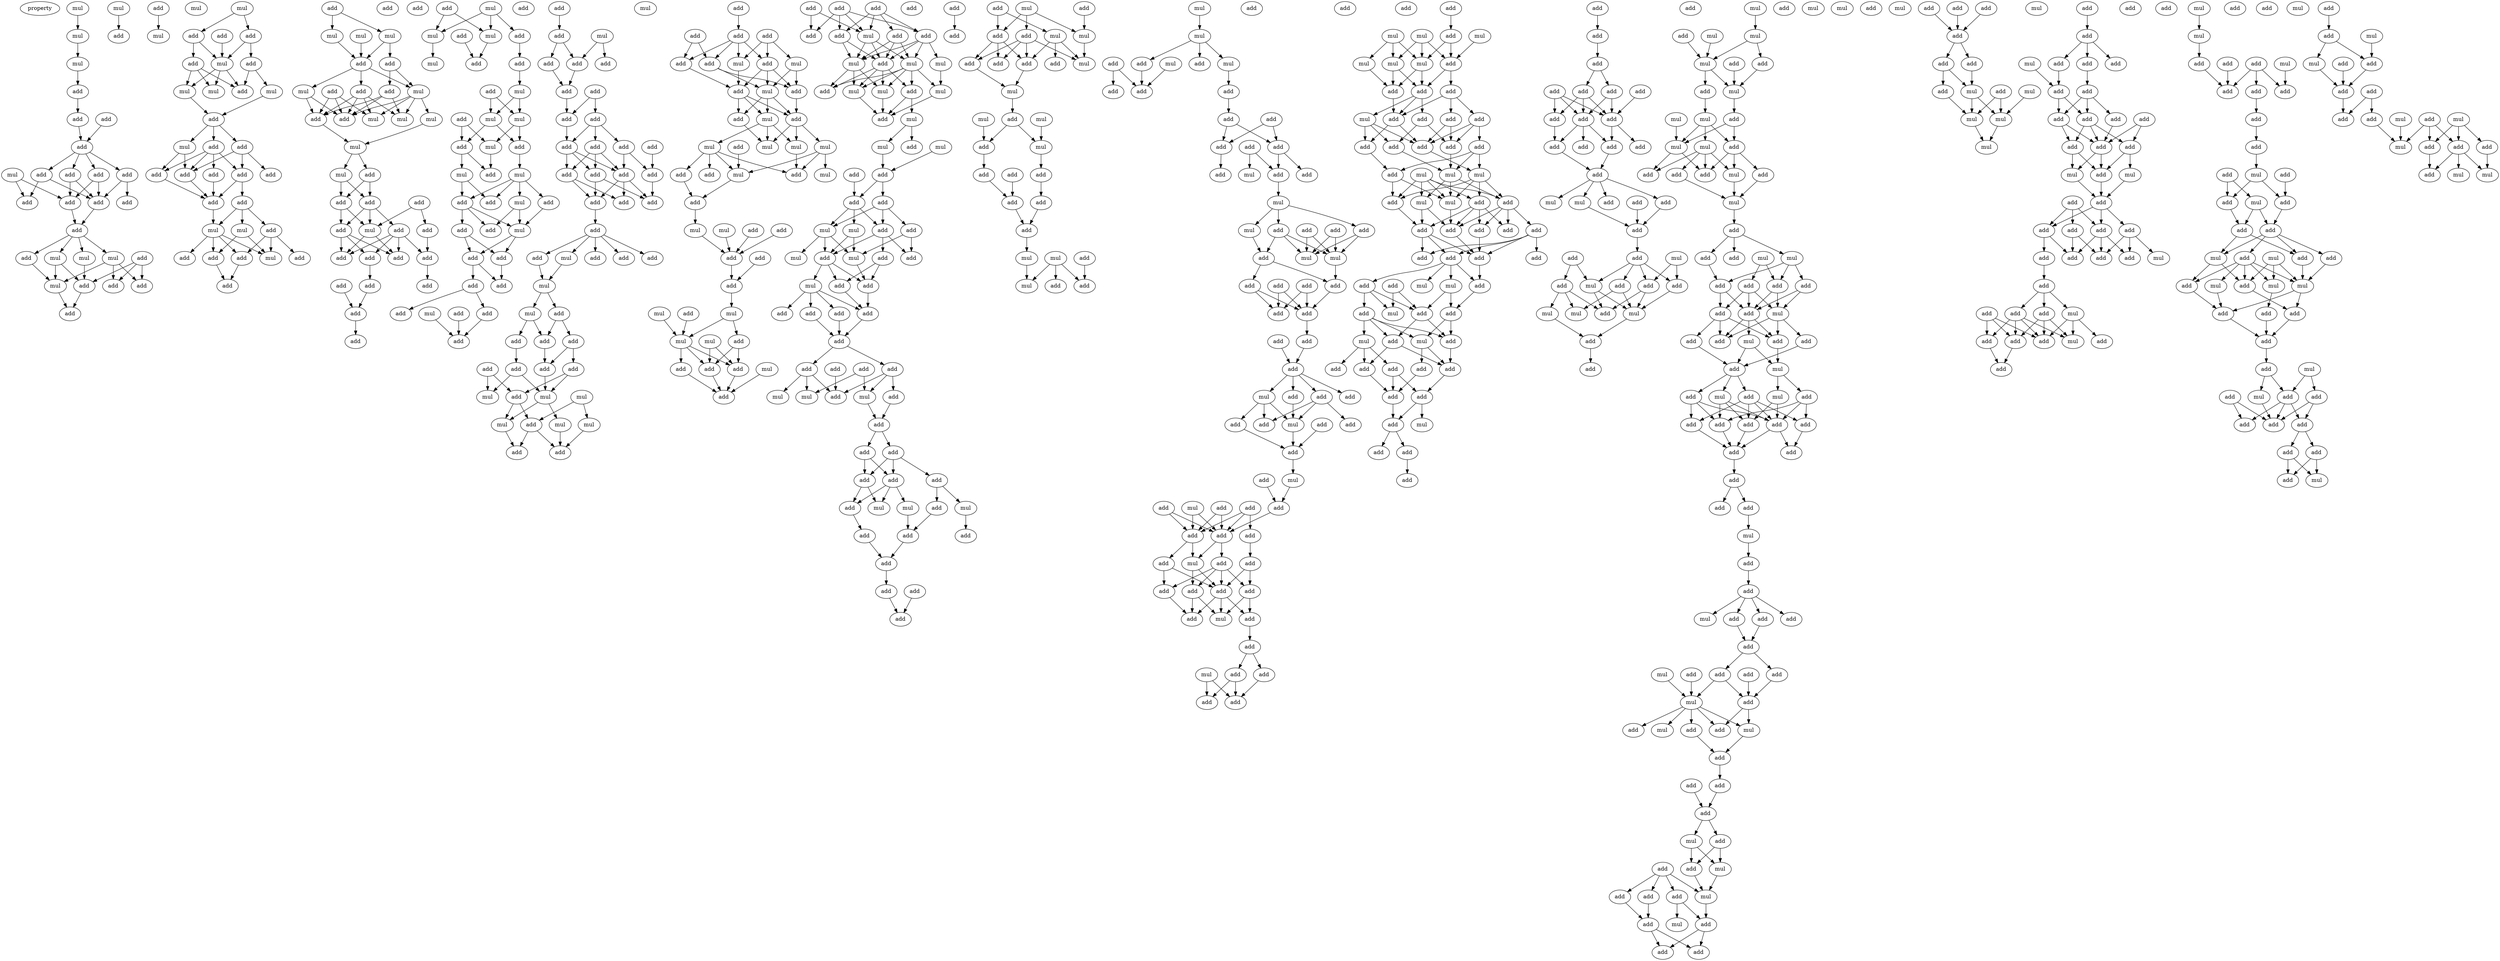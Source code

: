 digraph {
    node [fontcolor=black]
    property [mul=2,lf=1.7]
    0 [ label = mul ];
    1 [ label = mul ];
    2 [ label = add ];
    3 [ label = mul ];
    4 [ label = mul ];
    5 [ label = add ];
    6 [ label = mul ];
    7 [ label = add ];
    8 [ label = add ];
    9 [ label = add ];
    10 [ label = mul ];
    11 [ label = add ];
    12 [ label = mul ];
    13 [ label = add ];
    14 [ label = add ];
    15 [ label = add ];
    16 [ label = add ];
    17 [ label = add ];
    18 [ label = add ];
    19 [ label = add ];
    20 [ label = add ];
    21 [ label = add ];
    22 [ label = mul ];
    23 [ label = mul ];
    24 [ label = add ];
    25 [ label = mul ];
    26 [ label = add ];
    27 [ label = add ];
    28 [ label = add ];
    29 [ label = mul ];
    30 [ label = add ];
    31 [ label = add ];
    32 [ label = mul ];
    33 [ label = add ];
    34 [ label = add ];
    35 [ label = add ];
    36 [ label = mul ];
    37 [ label = add ];
    38 [ label = add ];
    39 [ label = add ];
    40 [ label = mul ];
    41 [ label = mul ];
    42 [ label = mul ];
    43 [ label = add ];
    44 [ label = add ];
    45 [ label = mul ];
    46 [ label = add ];
    47 [ label = add ];
    48 [ label = add ];
    49 [ label = add ];
    50 [ label = add ];
    51 [ label = add ];
    52 [ label = add ];
    53 [ label = add ];
    54 [ label = mul ];
    55 [ label = add ];
    56 [ label = mul ];
    57 [ label = add ];
    58 [ label = mul ];
    59 [ label = add ];
    60 [ label = add ];
    61 [ label = add ];
    62 [ label = add ];
    63 [ label = add ];
    64 [ label = add ];
    65 [ label = mul ];
    66 [ label = mul ];
    67 [ label = mul ];
    68 [ label = add ];
    69 [ label = add ];
    70 [ label = add ];
    71 [ label = add ];
    72 [ label = add ];
    73 [ label = mul ];
    74 [ label = mul ];
    75 [ label = add ];
    76 [ label = mul ];
    77 [ label = mul ];
    78 [ label = mul ];
    79 [ label = add ];
    80 [ label = mul ];
    81 [ label = mul ];
    82 [ label = add ];
    83 [ label = add ];
    84 [ label = add ];
    85 [ label = add ];
    86 [ label = add ];
    87 [ label = mul ];
    88 [ label = add ];
    89 [ label = add ];
    90 [ label = add ];
    91 [ label = add ];
    92 [ label = add ];
    93 [ label = add ];
    94 [ label = add ];
    95 [ label = add ];
    96 [ label = add ];
    97 [ label = add ];
    98 [ label = add ];
    99 [ label = add ];
    100 [ label = add ];
    101 [ label = mul ];
    102 [ label = mul ];
    103 [ label = add ];
    104 [ label = add ];
    105 [ label = mul ];
    106 [ label = add ];
    107 [ label = mul ];
    108 [ label = add ];
    109 [ label = add ];
    110 [ label = mul ];
    111 [ label = mul ];
    112 [ label = mul ];
    113 [ label = add ];
    114 [ label = add ];
    115 [ label = mul ];
    116 [ label = add ];
    117 [ label = mul ];
    118 [ label = mul ];
    119 [ label = add ];
    120 [ label = add ];
    121 [ label = add ];
    122 [ label = mul ];
    123 [ label = add ];
    124 [ label = add ];
    125 [ label = mul ];
    126 [ label = add ];
    127 [ label = add ];
    128 [ label = add ];
    129 [ label = add ];
    130 [ label = add ];
    131 [ label = add ];
    132 [ label = add ];
    133 [ label = mul ];
    134 [ label = add ];
    135 [ label = add ];
    136 [ label = add ];
    137 [ label = add ];
    138 [ label = add ];
    139 [ label = mul ];
    140 [ label = add ];
    141 [ label = add ];
    142 [ label = add ];
    143 [ label = add ];
    144 [ label = add ];
    145 [ label = add ];
    146 [ label = add ];
    147 [ label = add ];
    148 [ label = add ];
    149 [ label = add ];
    150 [ label = add ];
    151 [ label = add ];
    152 [ label = add ];
    153 [ label = add ];
    154 [ label = add ];
    155 [ label = mul ];
    156 [ label = add ];
    157 [ label = add ];
    158 [ label = add ];
    159 [ label = add ];
    160 [ label = mul ];
    161 [ label = add ];
    162 [ label = add ];
    163 [ label = add ];
    164 [ label = add ];
    165 [ label = mul ];
    166 [ label = mul ];
    167 [ label = add ];
    168 [ label = add ];
    169 [ label = add ];
    170 [ label = add ];
    171 [ label = add ];
    172 [ label = add ];
    173 [ label = add ];
    174 [ label = add ];
    175 [ label = add ];
    176 [ label = mul ];
    177 [ label = mul ];
    178 [ label = mul ];
    179 [ label = mul ];
    180 [ label = mul ];
    181 [ label = mul ];
    182 [ label = add ];
    183 [ label = add ];
    184 [ label = add ];
    185 [ label = add ];
    186 [ label = add ];
    187 [ label = add ];
    188 [ label = add ];
    189 [ label = mul ];
    190 [ label = add ];
    191 [ label = add ];
    192 [ label = add ];
    193 [ label = mul ];
    194 [ label = mul ];
    195 [ label = add ];
    196 [ label = add ];
    197 [ label = mul ];
    198 [ label = add ];
    199 [ label = add ];
    200 [ label = mul ];
    201 [ label = mul ];
    202 [ label = mul ];
    203 [ label = add ];
    204 [ label = mul ];
    205 [ label = add ];
    206 [ label = mul ];
    207 [ label = add ];
    208 [ label = mul ];
    209 [ label = add ];
    210 [ label = add ];
    211 [ label = mul ];
    212 [ label = mul ];
    213 [ label = add ];
    214 [ label = add ];
    215 [ label = add ];
    216 [ label = add ];
    217 [ label = add ];
    218 [ label = mul ];
    219 [ label = add ];
    220 [ label = mul ];
    221 [ label = mul ];
    222 [ label = add ];
    223 [ label = mul ];
    224 [ label = add ];
    225 [ label = mul ];
    226 [ label = add ];
    227 [ label = add ];
    228 [ label = add ];
    229 [ label = add ];
    230 [ label = add ];
    231 [ label = add ];
    232 [ label = add ];
    233 [ label = mul ];
    234 [ label = add ];
    235 [ label = add ];
    236 [ label = add ];
    237 [ label = mul ];
    238 [ label = mul ];
    239 [ label = add ];
    240 [ label = mul ];
    241 [ label = add ];
    242 [ label = mul ];
    243 [ label = mul ];
    244 [ label = mul ];
    245 [ label = add ];
    246 [ label = mul ];
    247 [ label = add ];
    248 [ label = mul ];
    249 [ label = mul ];
    250 [ label = add ];
    251 [ label = add ];
    252 [ label = add ];
    253 [ label = add ];
    254 [ label = add ];
    255 [ label = mul ];
    256 [ label = add ];
    257 [ label = add ];
    258 [ label = mul ];
    259 [ label = add ];
    260 [ label = add ];
    261 [ label = mul ];
    262 [ label = mul ];
    263 [ label = add ];
    264 [ label = add ];
    265 [ label = add ];
    266 [ label = mul ];
    267 [ label = add ];
    268 [ label = add ];
    269 [ label = add ];
    270 [ label = add ];
    271 [ label = add ];
    272 [ label = add ];
    273 [ label = add ];
    274 [ label = add ];
    275 [ label = add ];
    276 [ label = mul ];
    277 [ label = mul ];
    278 [ label = mul ];
    279 [ label = add ];
    280 [ label = add ];
    281 [ label = add ];
    282 [ label = add ];
    283 [ label = add ];
    284 [ label = add ];
    285 [ label = add ];
    286 [ label = add ];
    287 [ label = add ];
    288 [ label = mul ];
    289 [ label = mul ];
    290 [ label = add ];
    291 [ label = mul ];
    292 [ label = add ];
    293 [ label = add ];
    294 [ label = add ];
    295 [ label = add ];
    296 [ label = add ];
    297 [ label = add ];
    298 [ label = add ];
    299 [ label = add ];
    300 [ label = add ];
    301 [ label = add ];
    302 [ label = add ];
    303 [ label = add ];
    304 [ label = mul ];
    305 [ label = add ];
    306 [ label = add ];
    307 [ label = mul ];
    308 [ label = mul ];
    309 [ label = mul ];
    310 [ label = add ];
    311 [ label = add ];
    312 [ label = add ];
    313 [ label = add ];
    314 [ label = mul ];
    315 [ label = add ];
    316 [ label = mul ];
    317 [ label = mul ];
    318 [ label = add ];
    319 [ label = mul ];
    320 [ label = add ];
    321 [ label = add ];
    322 [ label = add ];
    323 [ label = add ];
    324 [ label = add ];
    325 [ label = add ];
    326 [ label = mul ];
    327 [ label = add ];
    328 [ label = mul ];
    329 [ label = add ];
    330 [ label = mul ];
    331 [ label = mul ];
    332 [ label = add ];
    333 [ label = mul ];
    334 [ label = mul ];
    335 [ label = add ];
    336 [ label = mul ];
    337 [ label = add ];
    338 [ label = add ];
    339 [ label = add ];
    340 [ label = add ];
    341 [ label = add ];
    342 [ label = add ];
    343 [ label = add ];
    344 [ label = add ];
    345 [ label = add ];
    346 [ label = add ];
    347 [ label = add ];
    348 [ label = add ];
    349 [ label = add ];
    350 [ label = mul ];
    351 [ label = add ];
    352 [ label = mul ];
    353 [ label = add ];
    354 [ label = add ];
    355 [ label = add ];
    356 [ label = mul ];
    357 [ label = add ];
    358 [ label = add ];
    359 [ label = mul ];
    360 [ label = mul ];
    361 [ label = add ];
    362 [ label = add ];
    363 [ label = add ];
    364 [ label = add ];
    365 [ label = add ];
    366 [ label = add ];
    367 [ label = add ];
    368 [ label = add ];
    369 [ label = add ];
    370 [ label = mul ];
    371 [ label = add ];
    372 [ label = add ];
    373 [ label = add ];
    374 [ label = add ];
    375 [ label = mul ];
    376 [ label = add ];
    377 [ label = add ];
    378 [ label = add ];
    379 [ label = add ];
    380 [ label = add ];
    381 [ label = mul ];
    382 [ label = add ];
    383 [ label = mul ];
    384 [ label = add ];
    385 [ label = add ];
    386 [ label = add ];
    387 [ label = add ];
    388 [ label = add ];
    389 [ label = add ];
    390 [ label = add ];
    391 [ label = add ];
    392 [ label = add ];
    393 [ label = mul ];
    394 [ label = add ];
    395 [ label = add ];
    396 [ label = add ];
    397 [ label = add ];
    398 [ label = add ];
    399 [ label = add ];
    400 [ label = mul ];
    401 [ label = add ];
    402 [ label = add ];
    403 [ label = add ];
    404 [ label = mul ];
    405 [ label = add ];
    406 [ label = add ];
    407 [ label = add ];
    408 [ label = add ];
    409 [ label = add ];
    410 [ label = mul ];
    411 [ label = mul ];
    412 [ label = mul ];
    413 [ label = add ];
    414 [ label = mul ];
    415 [ label = add ];
    416 [ label = mul ];
    417 [ label = mul ];
    418 [ label = add ];
    419 [ label = add ];
    420 [ label = add ];
    421 [ label = add ];
    422 [ label = add ];
    423 [ label = add ];
    424 [ label = add ];
    425 [ label = mul ];
    426 [ label = add ];
    427 [ label = add ];
    428 [ label = add ];
    429 [ label = add ];
    430 [ label = add ];
    431 [ label = mul ];
    432 [ label = mul ];
    433 [ label = add ];
    434 [ label = mul ];
    435 [ label = add ];
    436 [ label = mul ];
    437 [ label = mul ];
    438 [ label = add ];
    439 [ label = add ];
    440 [ label = add ];
    441 [ label = add ];
    442 [ label = add ];
    443 [ label = add ];
    444 [ label = add ];
    445 [ label = add ];
    446 [ label = add ];
    447 [ label = add ];
    448 [ label = add ];
    449 [ label = mul ];
    450 [ label = add ];
    451 [ label = add ];
    452 [ label = mul ];
    453 [ label = add ];
    454 [ label = mul ];
    455 [ label = add ];
    456 [ label = add ];
    457 [ label = add ];
    458 [ label = mul ];
    459 [ label = add ];
    460 [ label = mul ];
    461 [ label = add ];
    462 [ label = add ];
    463 [ label = add ];
    464 [ label = add ];
    465 [ label = add ];
    466 [ label = add ];
    467 [ label = add ];
    468 [ label = add ];
    469 [ label = add ];
    470 [ label = mul ];
    471 [ label = add ];
    472 [ label = add ];
    473 [ label = add ];
    474 [ label = add ];
    475 [ label = add ];
    476 [ label = add ];
    477 [ label = add ];
    478 [ label = add ];
    479 [ label = add ];
    480 [ label = add ];
    481 [ label = add ];
    482 [ label = add ];
    483 [ label = add ];
    484 [ label = add ];
    485 [ label = add ];
    486 [ label = add ];
    487 [ label = add ];
    488 [ label = add ];
    489 [ label = add ];
    490 [ label = add ];
    491 [ label = mul ];
    492 [ label = mul ];
    493 [ label = add ];
    494 [ label = add ];
    495 [ label = add ];
    496 [ label = add ];
    497 [ label = mul ];
    498 [ label = add ];
    499 [ label = add ];
    500 [ label = add ];
    501 [ label = add ];
    502 [ label = add ];
    503 [ label = mul ];
    504 [ label = mul ];
    505 [ label = mul ];
    506 [ label = mul ];
    507 [ label = add ];
    508 [ label = add ];
    509 [ label = add ];
    510 [ label = mul ];
    511 [ label = mul ];
    512 [ label = mul ];
    513 [ label = add ];
    514 [ label = add ];
    515 [ label = mul ];
    516 [ label = add ];
    517 [ label = mul ];
    518 [ label = add ];
    519 [ label = mul ];
    520 [ label = mul ];
    521 [ label = add ];
    522 [ label = mul ];
    523 [ label = mul ];
    524 [ label = add ];
    525 [ label = add ];
    526 [ label = add ];
    527 [ label = mul ];
    528 [ label = add ];
    529 [ label = add ];
    530 [ label = mul ];
    531 [ label = add ];
    532 [ label = add ];
    533 [ label = add ];
    534 [ label = mul ];
    535 [ label = mul ];
    536 [ label = add ];
    537 [ label = add ];
    538 [ label = add ];
    539 [ label = add ];
    540 [ label = mul ];
    541 [ label = add ];
    542 [ label = add ];
    543 [ label = add ];
    544 [ label = add ];
    545 [ label = mul ];
    546 [ label = add ];
    547 [ label = add ];
    548 [ label = mul ];
    549 [ label = add ];
    550 [ label = mul ];
    551 [ label = add ];
    552 [ label = add ];
    553 [ label = mul ];
    554 [ label = add ];
    555 [ label = add ];
    556 [ label = add ];
    557 [ label = add ];
    558 [ label = add ];
    559 [ label = add ];
    560 [ label = add ];
    561 [ label = add ];
    562 [ label = add ];
    563 [ label = add ];
    564 [ label = add ];
    565 [ label = mul ];
    566 [ label = mul ];
    567 [ label = add ];
    568 [ label = mul ];
    569 [ label = add ];
    570 [ label = add ];
    571 [ label = add ];
    572 [ label = mul ];
    573 [ label = add ];
    574 [ label = add ];
    575 [ label = add ];
    576 [ label = mul ];
    577 [ label = add ];
    578 [ label = add ];
    579 [ label = mul ];
    580 [ label = add ];
    581 [ label = add ];
    582 [ label = add ];
    583 [ label = mul ];
    584 [ label = add ];
    585 [ label = mul ];
    586 [ label = mul ];
    587 [ label = add ];
    588 [ label = add ];
    589 [ label = add ];
    590 [ label = add ];
    591 [ label = add ];
    592 [ label = add ];
    593 [ label = add ];
    594 [ label = mul ];
    595 [ label = add ];
    596 [ label = mul ];
    597 [ label = add ];
    598 [ label = add ];
    599 [ label = mul ];
    600 [ label = add ];
    601 [ label = add ];
    602 [ label = add ];
    603 [ label = mul ];
    604 [ label = add ];
    605 [ label = add ];
    606 [ label = add ];
    607 [ label = add ];
    608 [ label = add ];
    609 [ label = add ];
    610 [ label = add ];
    611 [ label = add ];
    612 [ label = add ];
    613 [ label = add ];
    614 [ label = mul ];
    615 [ label = add ];
    616 [ label = mul ];
    617 [ label = add ];
    618 [ label = mul ];
    619 [ label = mul ];
    620 [ label = mul ];
    621 [ label = mul ];
    622 [ label = add ];
    623 [ label = add ];
    624 [ label = add ];
    625 [ label = add ];
    626 [ label = mul ];
    627 [ label = add ];
    628 [ label = add ];
    629 [ label = add ];
    630 [ label = add ];
    631 [ label = add ];
    632 [ label = add ];
    633 [ label = add ];
    634 [ label = add ];
    635 [ label = add ];
    636 [ label = add ];
    637 [ label = add ];
    638 [ label = mul ];
    639 [ label = mul ];
    640 [ label = add ];
    641 [ label = add ];
    642 [ label = add ];
    643 [ label = add ];
    644 [ label = add ];
    645 [ label = add ];
    646 [ label = add ];
    647 [ label = add ];
    648 [ label = add ];
    649 [ label = add ];
    650 [ label = add ];
    651 [ label = mul ];
    652 [ label = add ];
    653 [ label = add ];
    654 [ label = add ];
    655 [ label = add ];
    656 [ label = mul ];
    657 [ label = add ];
    658 [ label = add ];
    659 [ label = add ];
    660 [ label = add ];
    661 [ label = add ];
    662 [ label = mul ];
    663 [ label = add ];
    664 [ label = mul ];
    665 [ label = mul ];
    666 [ label = add ];
    667 [ label = add ];
    668 [ label = add ];
    669 [ label = mul ];
    670 [ label = add ];
    671 [ label = add ];
    672 [ label = add ];
    673 [ label = add ];
    674 [ label = add ];
    675 [ label = add ];
    676 [ label = add ];
    677 [ label = mul ];
    678 [ label = add ];
    679 [ label = add ];
    680 [ label = mul ];
    681 [ label = add ];
    682 [ label = add ];
    683 [ label = add ];
    684 [ label = add ];
    685 [ label = mul ];
    686 [ label = mul ];
    687 [ label = add ];
    688 [ label = add ];
    689 [ label = mul ];
    690 [ label = mul ];
    691 [ label = add ];
    692 [ label = add ];
    693 [ label = mul ];
    694 [ label = add ];
    695 [ label = add ];
    696 [ label = add ];
    697 [ label = add ];
    698 [ label = add ];
    699 [ label = mul ];
    700 [ label = add ];
    701 [ label = add ];
    702 [ label = mul ];
    703 [ label = add ];
    704 [ label = add ];
    705 [ label = add ];
    706 [ label = add ];
    707 [ label = add ];
    708 [ label = add ];
    709 [ label = add ];
    710 [ label = mul ];
    711 [ label = mul ];
    712 [ label = add ];
    713 [ label = add ];
    714 [ label = mul ];
    715 [ label = add ];
    716 [ label = mul ];
    717 [ label = add ];
    718 [ label = add ];
    719 [ label = add ];
    720 [ label = add ];
    721 [ label = mul ];
    722 [ label = mul ];
    723 [ label = add ];
    724 [ label = add ];
    725 [ label = add ];
    726 [ label = add ];
    727 [ label = add ];
    728 [ label = mul ];
    729 [ label = add ];
    730 [ label = add ];
    731 [ label = mul ];
    732 [ label = mul ];
    0 -> 3 [ name = 0 ];
    1 -> 5 [ name = 1 ];
    2 -> 6 [ name = 2 ];
    3 -> 4 [ name = 3 ];
    4 -> 7 [ name = 4 ];
    7 -> 8 [ name = 5 ];
    8 -> 11 [ name = 6 ];
    9 -> 11 [ name = 7 ];
    11 -> 13 [ name = 8 ];
    11 -> 14 [ name = 9 ];
    11 -> 15 [ name = 10 ];
    11 -> 16 [ name = 11 ];
    12 -> 17 [ name = 12 ];
    12 -> 18 [ name = 13 ];
    13 -> 18 [ name = 14 ];
    13 -> 20 [ name = 15 ];
    14 -> 17 [ name = 16 ];
    14 -> 20 [ name = 17 ];
    15 -> 19 [ name = 18 ];
    15 -> 20 [ name = 19 ];
    16 -> 18 [ name = 20 ];
    16 -> 20 [ name = 21 ];
    18 -> 21 [ name = 22 ];
    20 -> 21 [ name = 23 ];
    21 -> 22 [ name = 24 ];
    21 -> 23 [ name = 25 ];
    21 -> 25 [ name = 26 ];
    21 -> 26 [ name = 27 ];
    22 -> 28 [ name = 28 ];
    23 -> 27 [ name = 29 ];
    23 -> 29 [ name = 30 ];
    23 -> 30 [ name = 31 ];
    24 -> 27 [ name = 32 ];
    24 -> 28 [ name = 33 ];
    24 -> 30 [ name = 34 ];
    25 -> 28 [ name = 35 ];
    25 -> 29 [ name = 36 ];
    26 -> 29 [ name = 37 ];
    28 -> 31 [ name = 38 ];
    29 -> 31 [ name = 39 ];
    32 -> 33 [ name = 40 ];
    32 -> 34 [ name = 41 ];
    33 -> 36 [ name = 42 ];
    33 -> 37 [ name = 43 ];
    34 -> 36 [ name = 44 ];
    34 -> 38 [ name = 45 ];
    35 -> 36 [ name = 46 ];
    36 -> 39 [ name = 47 ];
    36 -> 40 [ name = 48 ];
    36 -> 42 [ name = 49 ];
    37 -> 39 [ name = 50 ];
    37 -> 41 [ name = 51 ];
    38 -> 39 [ name = 52 ];
    38 -> 40 [ name = 53 ];
    38 -> 42 [ name = 54 ];
    40 -> 43 [ name = 55 ];
    41 -> 43 [ name = 56 ];
    43 -> 44 [ name = 57 ];
    43 -> 45 [ name = 58 ];
    43 -> 46 [ name = 59 ];
    44 -> 47 [ name = 60 ];
    44 -> 49 [ name = 61 ];
    44 -> 51 [ name = 62 ];
    45 -> 48 [ name = 63 ];
    45 -> 49 [ name = 64 ];
    46 -> 47 [ name = 65 ];
    46 -> 48 [ name = 66 ];
    46 -> 49 [ name = 67 ];
    46 -> 50 [ name = 68 ];
    47 -> 52 [ name = 69 ];
    47 -> 53 [ name = 70 ];
    48 -> 53 [ name = 71 ];
    49 -> 53 [ name = 72 ];
    50 -> 53 [ name = 73 ];
    52 -> 54 [ name = 74 ];
    52 -> 55 [ name = 75 ];
    52 -> 56 [ name = 76 ];
    53 -> 56 [ name = 77 ];
    54 -> 58 [ name = 78 ];
    54 -> 61 [ name = 79 ];
    55 -> 57 [ name = 80 ];
    55 -> 58 [ name = 81 ];
    55 -> 59 [ name = 82 ];
    56 -> 57 [ name = 83 ];
    56 -> 58 [ name = 84 ];
    56 -> 60 [ name = 85 ];
    56 -> 61 [ name = 86 ];
    57 -> 62 [ name = 87 ];
    61 -> 62 [ name = 88 ];
    63 -> 65 [ name = 89 ];
    63 -> 66 [ name = 90 ];
    65 -> 68 [ name = 91 ];
    65 -> 69 [ name = 92 ];
    66 -> 69 [ name = 93 ];
    67 -> 69 [ name = 94 ];
    68 -> 70 [ name = 95 ];
    68 -> 73 [ name = 96 ];
    69 -> 71 [ name = 97 ];
    69 -> 73 [ name = 98 ];
    69 -> 74 [ name = 99 ];
    70 -> 75 [ name = 100 ];
    70 -> 78 [ name = 101 ];
    70 -> 79 [ name = 102 ];
    71 -> 75 [ name = 103 ];
    71 -> 76 [ name = 104 ];
    71 -> 78 [ name = 105 ];
    71 -> 79 [ name = 106 ];
    72 -> 75 [ name = 107 ];
    72 -> 76 [ name = 108 ];
    72 -> 79 [ name = 109 ];
    73 -> 76 [ name = 110 ];
    73 -> 77 [ name = 111 ];
    73 -> 78 [ name = 112 ];
    73 -> 79 [ name = 113 ];
    74 -> 75 [ name = 114 ];
    74 -> 79 [ name = 115 ];
    75 -> 80 [ name = 116 ];
    77 -> 80 [ name = 117 ];
    80 -> 81 [ name = 118 ];
    80 -> 82 [ name = 119 ];
    81 -> 83 [ name = 120 ];
    81 -> 85 [ name = 121 ];
    82 -> 83 [ name = 122 ];
    82 -> 85 [ name = 123 ];
    83 -> 87 [ name = 124 ];
    83 -> 88 [ name = 125 ];
    83 -> 90 [ name = 126 ];
    84 -> 87 [ name = 127 ];
    84 -> 89 [ name = 128 ];
    85 -> 87 [ name = 129 ];
    85 -> 88 [ name = 130 ];
    87 -> 92 [ name = 131 ];
    87 -> 93 [ name = 132 ];
    88 -> 92 [ name = 133 ];
    88 -> 93 [ name = 134 ];
    88 -> 94 [ name = 135 ];
    89 -> 91 [ name = 136 ];
    90 -> 91 [ name = 137 ];
    90 -> 92 [ name = 138 ];
    90 -> 93 [ name = 139 ];
    90 -> 94 [ name = 140 ];
    91 -> 96 [ name = 141 ];
    94 -> 97 [ name = 142 ];
    95 -> 98 [ name = 143 ];
    97 -> 98 [ name = 144 ];
    98 -> 99 [ name = 145 ];
    100 -> 102 [ name = 146 ];
    100 -> 105 [ name = 147 ];
    101 -> 102 [ name = 148 ];
    101 -> 104 [ name = 149 ];
    101 -> 105 [ name = 150 ];
    102 -> 108 [ name = 151 ];
    103 -> 108 [ name = 152 ];
    104 -> 106 [ name = 153 ];
    105 -> 107 [ name = 154 ];
    106 -> 110 [ name = 155 ];
    109 -> 111 [ name = 156 ];
    109 -> 112 [ name = 157 ];
    110 -> 111 [ name = 158 ];
    110 -> 112 [ name = 159 ];
    111 -> 114 [ name = 160 ];
    111 -> 116 [ name = 161 ];
    112 -> 115 [ name = 162 ];
    112 -> 116 [ name = 163 ];
    113 -> 114 [ name = 164 ];
    113 -> 115 [ name = 165 ];
    114 -> 118 [ name = 166 ];
    114 -> 119 [ name = 167 ];
    115 -> 119 [ name = 168 ];
    116 -> 117 [ name = 169 ];
    117 -> 121 [ name = 170 ];
    117 -> 122 [ name = 171 ];
    117 -> 123 [ name = 172 ];
    117 -> 124 [ name = 173 ];
    118 -> 123 [ name = 174 ];
    118 -> 124 [ name = 175 ];
    121 -> 125 [ name = 176 ];
    122 -> 125 [ name = 177 ];
    122 -> 126 [ name = 178 ];
    124 -> 125 [ name = 179 ];
    124 -> 126 [ name = 180 ];
    124 -> 127 [ name = 181 ];
    125 -> 128 [ name = 182 ];
    125 -> 129 [ name = 183 ];
    127 -> 128 [ name = 184 ];
    127 -> 129 [ name = 185 ];
    128 -> 130 [ name = 186 ];
    128 -> 131 [ name = 187 ];
    129 -> 131 [ name = 188 ];
    130 -> 132 [ name = 189 ];
    130 -> 135 [ name = 190 ];
    133 -> 137 [ name = 191 ];
    134 -> 137 [ name = 192 ];
    135 -> 137 [ name = 193 ];
    136 -> 138 [ name = 194 ];
    138 -> 140 [ name = 195 ];
    138 -> 142 [ name = 196 ];
    139 -> 141 [ name = 197 ];
    139 -> 142 [ name = 198 ];
    140 -> 144 [ name = 199 ];
    142 -> 144 [ name = 200 ];
    143 -> 145 [ name = 201 ];
    143 -> 146 [ name = 202 ];
    144 -> 145 [ name = 203 ];
    145 -> 147 [ name = 204 ];
    146 -> 147 [ name = 205 ];
    146 -> 148 [ name = 206 ];
    146 -> 150 [ name = 207 ];
    147 -> 151 [ name = 208 ];
    147 -> 153 [ name = 209 ];
    147 -> 154 [ name = 210 ];
    148 -> 152 [ name = 211 ];
    148 -> 153 [ name = 212 ];
    149 -> 152 [ name = 213 ];
    150 -> 151 [ name = 214 ];
    150 -> 153 [ name = 215 ];
    150 -> 154 [ name = 216 ];
    151 -> 156 [ name = 217 ];
    151 -> 158 [ name = 218 ];
    152 -> 157 [ name = 219 ];
    153 -> 156 [ name = 220 ];
    153 -> 157 [ name = 221 ];
    153 -> 158 [ name = 222 ];
    154 -> 156 [ name = 223 ];
    154 -> 157 [ name = 224 ];
    156 -> 159 [ name = 225 ];
    159 -> 160 [ name = 226 ];
    159 -> 161 [ name = 227 ];
    159 -> 162 [ name = 228 ];
    159 -> 163 [ name = 229 ];
    159 -> 164 [ name = 230 ];
    160 -> 165 [ name = 231 ];
    161 -> 165 [ name = 232 ];
    165 -> 166 [ name = 233 ];
    165 -> 167 [ name = 234 ];
    166 -> 169 [ name = 235 ];
    166 -> 170 [ name = 236 ];
    167 -> 168 [ name = 237 ];
    167 -> 170 [ name = 238 ];
    168 -> 171 [ name = 239 ];
    168 -> 174 [ name = 240 ];
    169 -> 173 [ name = 241 ];
    170 -> 171 [ name = 242 ];
    171 -> 178 [ name = 243 ];
    172 -> 175 [ name = 244 ];
    172 -> 177 [ name = 245 ];
    173 -> 177 [ name = 246 ];
    173 -> 178 [ name = 247 ];
    174 -> 175 [ name = 248 ];
    174 -> 178 [ name = 249 ];
    175 -> 180 [ name = 250 ];
    175 -> 182 [ name = 251 ];
    176 -> 179 [ name = 252 ];
    176 -> 182 [ name = 253 ];
    178 -> 180 [ name = 254 ];
    178 -> 181 [ name = 255 ];
    179 -> 184 [ name = 256 ];
    180 -> 183 [ name = 257 ];
    181 -> 184 [ name = 258 ];
    182 -> 183 [ name = 259 ];
    182 -> 184 [ name = 260 ];
    185 -> 188 [ name = 261 ];
    186 -> 190 [ name = 262 ];
    186 -> 191 [ name = 263 ];
    187 -> 189 [ name = 264 ];
    187 -> 192 [ name = 265 ];
    187 -> 193 [ name = 266 ];
    188 -> 189 [ name = 267 ];
    188 -> 190 [ name = 268 ];
    188 -> 191 [ name = 269 ];
    188 -> 192 [ name = 270 ];
    189 -> 196 [ name = 271 ];
    190 -> 194 [ name = 272 ];
    190 -> 195 [ name = 273 ];
    191 -> 196 [ name = 274 ];
    192 -> 194 [ name = 275 ];
    192 -> 195 [ name = 276 ];
    192 -> 196 [ name = 277 ];
    193 -> 194 [ name = 278 ];
    193 -> 195 [ name = 279 ];
    194 -> 197 [ name = 280 ];
    194 -> 198 [ name = 281 ];
    194 -> 199 [ name = 282 ];
    195 -> 198 [ name = 283 ];
    196 -> 197 [ name = 284 ];
    196 -> 198 [ name = 285 ];
    196 -> 199 [ name = 286 ];
    197 -> 200 [ name = 287 ];
    197 -> 202 [ name = 288 ];
    197 -> 204 [ name = 289 ];
    198 -> 200 [ name = 290 ];
    198 -> 201 [ name = 291 ];
    198 -> 202 [ name = 292 ];
    199 -> 200 [ name = 293 ];
    201 -> 205 [ name = 294 ];
    201 -> 206 [ name = 295 ];
    201 -> 208 [ name = 296 ];
    202 -> 205 [ name = 297 ];
    203 -> 206 [ name = 298 ];
    204 -> 205 [ name = 299 ];
    204 -> 206 [ name = 300 ];
    204 -> 207 [ name = 301 ];
    204 -> 209 [ name = 302 ];
    206 -> 210 [ name = 303 ];
    207 -> 210 [ name = 304 ];
    210 -> 212 [ name = 305 ];
    211 -> 216 [ name = 306 ];
    212 -> 216 [ name = 307 ];
    213 -> 216 [ name = 308 ];
    214 -> 216 [ name = 309 ];
    215 -> 217 [ name = 310 ];
    216 -> 217 [ name = 311 ];
    217 -> 220 [ name = 312 ];
    218 -> 221 [ name = 313 ];
    219 -> 221 [ name = 314 ];
    220 -> 221 [ name = 315 ];
    220 -> 222 [ name = 316 ];
    221 -> 224 [ name = 317 ];
    221 -> 226 [ name = 318 ];
    221 -> 227 [ name = 319 ];
    222 -> 226 [ name = 320 ];
    222 -> 227 [ name = 321 ];
    223 -> 226 [ name = 322 ];
    223 -> 227 [ name = 323 ];
    224 -> 228 [ name = 324 ];
    225 -> 228 [ name = 325 ];
    226 -> 228 [ name = 326 ];
    227 -> 228 [ name = 327 ];
    229 -> 233 [ name = 328 ];
    229 -> 234 [ name = 329 ];
    229 -> 235 [ name = 330 ];
    229 -> 236 [ name = 331 ];
    230 -> 233 [ name = 332 ];
    230 -> 234 [ name = 333 ];
    231 -> 232 [ name = 334 ];
    231 -> 233 [ name = 335 ];
    231 -> 235 [ name = 336 ];
    231 -> 236 [ name = 337 ];
    232 -> 237 [ name = 338 ];
    232 -> 239 [ name = 339 ];
    232 -> 240 [ name = 340 ];
    233 -> 237 [ name = 341 ];
    233 -> 239 [ name = 342 ];
    233 -> 240 [ name = 343 ];
    235 -> 237 [ name = 344 ];
    235 -> 238 [ name = 345 ];
    235 -> 239 [ name = 346 ];
    235 -> 240 [ name = 347 ];
    236 -> 239 [ name = 348 ];
    236 -> 240 [ name = 349 ];
    237 -> 241 [ name = 350 ];
    237 -> 242 [ name = 351 ];
    237 -> 243 [ name = 352 ];
    237 -> 244 [ name = 353 ];
    237 -> 245 [ name = 354 ];
    238 -> 242 [ name = 355 ];
    239 -> 241 [ name = 356 ];
    239 -> 243 [ name = 357 ];
    239 -> 244 [ name = 358 ];
    239 -> 245 [ name = 359 ];
    240 -> 243 [ name = 360 ];
    240 -> 244 [ name = 361 ];
    240 -> 245 [ name = 362 ];
    241 -> 246 [ name = 363 ];
    241 -> 247 [ name = 364 ];
    242 -> 247 [ name = 365 ];
    243 -> 247 [ name = 366 ];
    244 -> 247 [ name = 367 ];
    246 -> 249 [ name = 368 ];
    246 -> 250 [ name = 369 ];
    248 -> 252 [ name = 370 ];
    249 -> 252 [ name = 371 ];
    251 -> 254 [ name = 372 ];
    252 -> 253 [ name = 373 ];
    252 -> 254 [ name = 374 ];
    253 -> 256 [ name = 375 ];
    253 -> 257 [ name = 376 ];
    253 -> 258 [ name = 377 ];
    254 -> 255 [ name = 378 ];
    254 -> 256 [ name = 379 ];
    254 -> 258 [ name = 380 ];
    255 -> 261 [ name = 381 ];
    255 -> 263 [ name = 382 ];
    256 -> 259 [ name = 383 ];
    256 -> 260 [ name = 384 ];
    256 -> 263 [ name = 385 ];
    257 -> 260 [ name = 386 ];
    257 -> 261 [ name = 387 ];
    258 -> 261 [ name = 388 ];
    258 -> 262 [ name = 389 ];
    258 -> 263 [ name = 390 ];
    259 -> 264 [ name = 391 ];
    259 -> 265 [ name = 392 ];
    261 -> 264 [ name = 393 ];
    263 -> 264 [ name = 394 ];
    263 -> 265 [ name = 395 ];
    263 -> 266 [ name = 396 ];
    264 -> 270 [ name = 397 ];
    265 -> 270 [ name = 398 ];
    266 -> 267 [ name = 399 ];
    266 -> 268 [ name = 400 ];
    266 -> 269 [ name = 401 ];
    266 -> 270 [ name = 402 ];
    267 -> 271 [ name = 403 ];
    268 -> 271 [ name = 404 ];
    270 -> 271 [ name = 405 ];
    271 -> 273 [ name = 406 ];
    271 -> 275 [ name = 407 ];
    272 -> 276 [ name = 408 ];
    272 -> 278 [ name = 409 ];
    273 -> 277 [ name = 410 ];
    273 -> 278 [ name = 411 ];
    273 -> 279 [ name = 412 ];
    274 -> 279 [ name = 413 ];
    275 -> 276 [ name = 414 ];
    275 -> 279 [ name = 415 ];
    275 -> 280 [ name = 416 ];
    276 -> 281 [ name = 417 ];
    280 -> 281 [ name = 418 ];
    281 -> 282 [ name = 419 ];
    281 -> 283 [ name = 420 ];
    282 -> 284 [ name = 421 ];
    282 -> 285 [ name = 422 ];
    282 -> 286 [ name = 423 ];
    283 -> 285 [ name = 424 ];
    283 -> 286 [ name = 425 ];
    284 -> 288 [ name = 426 ];
    284 -> 290 [ name = 427 ];
    285 -> 287 [ name = 428 ];
    285 -> 289 [ name = 429 ];
    285 -> 291 [ name = 430 ];
    286 -> 287 [ name = 431 ];
    286 -> 291 [ name = 432 ];
    287 -> 293 [ name = 433 ];
    288 -> 294 [ name = 434 ];
    289 -> 292 [ name = 435 ];
    290 -> 292 [ name = 436 ];
    292 -> 295 [ name = 437 ];
    293 -> 295 [ name = 438 ];
    295 -> 298 [ name = 439 ];
    296 -> 300 [ name = 440 ];
    298 -> 300 [ name = 441 ];
    299 -> 302 [ name = 442 ];
    301 -> 305 [ name = 443 ];
    301 -> 307 [ name = 444 ];
    303 -> 308 [ name = 445 ];
    304 -> 305 [ name = 446 ];
    304 -> 306 [ name = 447 ];
    304 -> 308 [ name = 448 ];
    305 -> 310 [ name = 449 ];
    305 -> 311 [ name = 450 ];
    305 -> 313 [ name = 451 ];
    306 -> 309 [ name = 452 ];
    306 -> 310 [ name = 453 ];
    306 -> 311 [ name = 454 ];
    306 -> 313 [ name = 455 ];
    307 -> 309 [ name = 456 ];
    307 -> 310 [ name = 457 ];
    307 -> 312 [ name = 458 ];
    308 -> 309 [ name = 459 ];
    310 -> 314 [ name = 460 ];
    311 -> 314 [ name = 461 ];
    314 -> 315 [ name = 462 ];
    315 -> 318 [ name = 463 ];
    315 -> 319 [ name = 464 ];
    316 -> 319 [ name = 465 ];
    317 -> 318 [ name = 466 ];
    318 -> 320 [ name = 467 ];
    319 -> 322 [ name = 468 ];
    320 -> 323 [ name = 469 ];
    321 -> 323 [ name = 470 ];
    322 -> 324 [ name = 471 ];
    323 -> 325 [ name = 472 ];
    324 -> 325 [ name = 473 ];
    325 -> 328 [ name = 474 ];
    326 -> 329 [ name = 475 ];
    326 -> 331 [ name = 476 ];
    326 -> 332 [ name = 477 ];
    327 -> 332 [ name = 478 ];
    328 -> 331 [ name = 479 ];
    330 -> 333 [ name = 480 ];
    333 -> 335 [ name = 481 ];
    333 -> 336 [ name = 482 ];
    333 -> 337 [ name = 483 ];
    334 -> 340 [ name = 484 ];
    336 -> 339 [ name = 485 ];
    337 -> 340 [ name = 486 ];
    338 -> 340 [ name = 487 ];
    338 -> 341 [ name = 488 ];
    339 -> 342 [ name = 489 ];
    342 -> 344 [ name = 490 ];
    342 -> 347 [ name = 491 ];
    343 -> 344 [ name = 492 ];
    343 -> 347 [ name = 493 ];
    344 -> 349 [ name = 494 ];
    344 -> 351 [ name = 495 ];
    345 -> 350 [ name = 496 ];
    345 -> 351 [ name = 497 ];
    347 -> 348 [ name = 498 ];
    351 -> 352 [ name = 499 ];
    352 -> 355 [ name = 500 ];
    352 -> 356 [ name = 501 ];
    352 -> 357 [ name = 502 ];
    353 -> 359 [ name = 503 ];
    353 -> 360 [ name = 504 ];
    354 -> 359 [ name = 505 ];
    354 -> 360 [ name = 506 ];
    355 -> 359 [ name = 507 ];
    355 -> 360 [ name = 508 ];
    356 -> 358 [ name = 509 ];
    357 -> 358 [ name = 510 ];
    357 -> 359 [ name = 511 ];
    357 -> 360 [ name = 512 ];
    358 -> 361 [ name = 513 ];
    358 -> 364 [ name = 514 ];
    359 -> 364 [ name = 515 ];
    361 -> 365 [ name = 516 ];
    361 -> 366 [ name = 517 ];
    362 -> 365 [ name = 518 ];
    362 -> 366 [ name = 519 ];
    363 -> 365 [ name = 520 ];
    363 -> 366 [ name = 521 ];
    364 -> 366 [ name = 522 ];
    366 -> 368 [ name = 523 ];
    367 -> 369 [ name = 524 ];
    368 -> 369 [ name = 525 ];
    369 -> 370 [ name = 526 ];
    369 -> 371 [ name = 527 ];
    369 -> 372 [ name = 528 ];
    369 -> 373 [ name = 529 ];
    370 -> 375 [ name = 530 ];
    370 -> 377 [ name = 531 ];
    370 -> 378 [ name = 532 ];
    371 -> 375 [ name = 533 ];
    372 -> 375 [ name = 534 ];
    372 -> 376 [ name = 535 ];
    372 -> 378 [ name = 536 ];
    374 -> 379 [ name = 537 ];
    375 -> 379 [ name = 538 ];
    377 -> 379 [ name = 539 ];
    379 -> 381 [ name = 540 ];
    380 -> 382 [ name = 541 ];
    381 -> 382 [ name = 542 ];
    382 -> 388 [ name = 543 ];
    383 -> 387 [ name = 544 ];
    383 -> 388 [ name = 545 ];
    384 -> 387 [ name = 546 ];
    384 -> 388 [ name = 547 ];
    385 -> 387 [ name = 548 ];
    385 -> 388 [ name = 549 ];
    385 -> 389 [ name = 550 ];
    386 -> 387 [ name = 551 ];
    386 -> 388 [ name = 552 ];
    387 -> 391 [ name = 553 ];
    387 -> 393 [ name = 554 ];
    388 -> 390 [ name = 555 ];
    388 -> 393 [ name = 556 ];
    389 -> 392 [ name = 557 ];
    390 -> 394 [ name = 558 ];
    390 -> 395 [ name = 559 ];
    390 -> 396 [ name = 560 ];
    390 -> 397 [ name = 561 ];
    391 -> 395 [ name = 562 ];
    391 -> 397 [ name = 563 ];
    392 -> 395 [ name = 564 ];
    392 -> 396 [ name = 565 ];
    393 -> 394 [ name = 566 ];
    393 -> 395 [ name = 567 ];
    394 -> 399 [ name = 568 ];
    394 -> 400 [ name = 569 ];
    395 -> 398 [ name = 570 ];
    395 -> 399 [ name = 571 ];
    395 -> 400 [ name = 572 ];
    396 -> 398 [ name = 573 ];
    396 -> 400 [ name = 574 ];
    397 -> 399 [ name = 575 ];
    398 -> 401 [ name = 576 ];
    401 -> 402 [ name = 577 ];
    401 -> 406 [ name = 578 ];
    402 -> 407 [ name = 579 ];
    402 -> 408 [ name = 580 ];
    404 -> 407 [ name = 581 ];
    404 -> 408 [ name = 582 ];
    406 -> 408 [ name = 583 ];
    409 -> 413 [ name = 584 ];
    410 -> 415 [ name = 585 ];
    411 -> 414 [ name = 586 ];
    411 -> 415 [ name = 587 ];
    411 -> 417 [ name = 588 ];
    412 -> 414 [ name = 589 ];
    412 -> 416 [ name = 590 ];
    412 -> 417 [ name = 591 ];
    413 -> 415 [ name = 592 ];
    413 -> 417 [ name = 593 ];
    414 -> 419 [ name = 594 ];
    414 -> 420 [ name = 595 ];
    415 -> 418 [ name = 596 ];
    415 -> 419 [ name = 597 ];
    416 -> 420 [ name = 598 ];
    417 -> 419 [ name = 599 ];
    417 -> 420 [ name = 600 ];
    418 -> 421 [ name = 601 ];
    418 -> 422 [ name = 602 ];
    418 -> 423 [ name = 603 ];
    419 -> 423 [ name = 604 ];
    419 -> 424 [ name = 605 ];
    419 -> 425 [ name = 606 ];
    420 -> 423 [ name = 607 ];
    421 -> 428 [ name = 608 ];
    421 -> 429 [ name = 609 ];
    422 -> 428 [ name = 610 ];
    422 -> 429 [ name = 611 ];
    422 -> 430 [ name = 612 ];
    423 -> 427 [ name = 613 ];
    423 -> 429 [ name = 614 ];
    424 -> 426 [ name = 615 ];
    424 -> 428 [ name = 616 ];
    425 -> 426 [ name = 617 ];
    425 -> 427 [ name = 618 ];
    425 -> 429 [ name = 619 ];
    426 -> 432 [ name = 620 ];
    427 -> 433 [ name = 621 ];
    428 -> 432 [ name = 622 ];
    429 -> 431 [ name = 623 ];
    430 -> 431 [ name = 624 ];
    430 -> 432 [ name = 625 ];
    430 -> 433 [ name = 626 ];
    431 -> 435 [ name = 627 ];
    431 -> 436 [ name = 628 ];
    431 -> 438 [ name = 629 ];
    431 -> 439 [ name = 630 ];
    432 -> 436 [ name = 631 ];
    432 -> 437 [ name = 632 ];
    432 -> 438 [ name = 633 ];
    433 -> 436 [ name = 634 ];
    433 -> 439 [ name = 635 ];
    434 -> 435 [ name = 636 ];
    434 -> 436 [ name = 637 ];
    434 -> 437 [ name = 638 ];
    434 -> 438 [ name = 639 ];
    434 -> 439 [ name = 640 ];
    435 -> 440 [ name = 641 ];
    435 -> 441 [ name = 642 ];
    435 -> 442 [ name = 643 ];
    435 -> 443 [ name = 644 ];
    436 -> 440 [ name = 645 ];
    437 -> 440 [ name = 646 ];
    437 -> 442 [ name = 647 ];
    438 -> 440 [ name = 648 ];
    438 -> 441 [ name = 649 ];
    438 -> 443 [ name = 650 ];
    438 -> 444 [ name = 651 ];
    439 -> 442 [ name = 652 ];
    440 -> 445 [ name = 653 ];
    442 -> 445 [ name = 654 ];
    442 -> 447 [ name = 655 ];
    442 -> 448 [ name = 656 ];
    443 -> 445 [ name = 657 ];
    444 -> 445 [ name = 658 ];
    444 -> 446 [ name = 659 ];
    444 -> 447 [ name = 660 ];
    444 -> 448 [ name = 661 ];
    445 -> 451 [ name = 662 ];
    448 -> 449 [ name = 663 ];
    448 -> 451 [ name = 664 ];
    448 -> 452 [ name = 665 ];
    448 -> 453 [ name = 666 ];
    449 -> 456 [ name = 667 ];
    449 -> 457 [ name = 668 ];
    450 -> 454 [ name = 669 ];
    450 -> 456 [ name = 670 ];
    451 -> 457 [ name = 671 ];
    453 -> 454 [ name = 672 ];
    453 -> 455 [ name = 673 ];
    453 -> 456 [ name = 674 ];
    455 -> 458 [ name = 675 ];
    455 -> 459 [ name = 676 ];
    455 -> 460 [ name = 677 ];
    455 -> 461 [ name = 678 ];
    456 -> 459 [ name = 679 ];
    456 -> 461 [ name = 680 ];
    457 -> 459 [ name = 681 ];
    457 -> 460 [ name = 682 ];
    458 -> 463 [ name = 683 ];
    458 -> 464 [ name = 684 ];
    458 -> 466 [ name = 685 ];
    459 -> 462 [ name = 686 ];
    460 -> 462 [ name = 687 ];
    460 -> 465 [ name = 688 ];
    461 -> 462 [ name = 689 ];
    461 -> 464 [ name = 690 ];
    462 -> 467 [ name = 691 ];
    463 -> 467 [ name = 692 ];
    463 -> 468 [ name = 693 ];
    464 -> 468 [ name = 694 ];
    465 -> 468 [ name = 695 ];
    467 -> 469 [ name = 696 ];
    467 -> 470 [ name = 697 ];
    468 -> 469 [ name = 698 ];
    469 -> 472 [ name = 699 ];
    469 -> 473 [ name = 700 ];
    471 -> 475 [ name = 701 ];
    473 -> 474 [ name = 702 ];
    475 -> 477 [ name = 703 ];
    477 -> 479 [ name = 704 ];
    477 -> 480 [ name = 705 ];
    478 -> 484 [ name = 706 ];
    479 -> 482 [ name = 707 ];
    479 -> 483 [ name = 708 ];
    479 -> 484 [ name = 709 ];
    480 -> 482 [ name = 710 ];
    480 -> 484 [ name = 711 ];
    481 -> 482 [ name = 712 ];
    481 -> 483 [ name = 713 ];
    481 -> 484 [ name = 714 ];
    482 -> 485 [ name = 715 ];
    482 -> 486 [ name = 716 ];
    482 -> 487 [ name = 717 ];
    483 -> 486 [ name = 718 ];
    484 -> 485 [ name = 719 ];
    484 -> 488 [ name = 720 ];
    485 -> 489 [ name = 721 ];
    486 -> 489 [ name = 722 ];
    489 -> 490 [ name = 723 ];
    489 -> 491 [ name = 724 ];
    489 -> 492 [ name = 725 ];
    489 -> 494 [ name = 726 ];
    491 -> 495 [ name = 727 ];
    493 -> 495 [ name = 728 ];
    494 -> 495 [ name = 729 ];
    495 -> 498 [ name = 730 ];
    496 -> 499 [ name = 731 ];
    496 -> 503 [ name = 732 ];
    497 -> 501 [ name = 733 ];
    497 -> 502 [ name = 734 ];
    498 -> 500 [ name = 735 ];
    498 -> 501 [ name = 736 ];
    498 -> 502 [ name = 737 ];
    498 -> 503 [ name = 738 ];
    499 -> 504 [ name = 739 ];
    499 -> 505 [ name = 740 ];
    499 -> 507 [ name = 741 ];
    500 -> 505 [ name = 742 ];
    500 -> 506 [ name = 743 ];
    501 -> 506 [ name = 744 ];
    501 -> 507 [ name = 745 ];
    502 -> 506 [ name = 746 ];
    503 -> 506 [ name = 747 ];
    503 -> 507 [ name = 748 ];
    504 -> 508 [ name = 749 ];
    506 -> 508 [ name = 750 ];
    508 -> 509 [ name = 751 ];
    510 -> 512 [ name = 752 ];
    511 -> 515 [ name = 753 ];
    512 -> 514 [ name = 754 ];
    512 -> 515 [ name = 755 ];
    513 -> 515 [ name = 756 ];
    514 -> 517 [ name = 757 ];
    515 -> 517 [ name = 758 ];
    515 -> 518 [ name = 759 ];
    516 -> 517 [ name = 760 ];
    517 -> 521 [ name = 761 ];
    518 -> 519 [ name = 762 ];
    519 -> 522 [ name = 763 ];
    519 -> 523 [ name = 764 ];
    519 -> 524 [ name = 765 ];
    520 -> 522 [ name = 766 ];
    521 -> 522 [ name = 767 ];
    521 -> 524 [ name = 768 ];
    522 -> 526 [ name = 769 ];
    522 -> 528 [ name = 770 ];
    523 -> 525 [ name = 771 ];
    523 -> 526 [ name = 772 ];
    523 -> 527 [ name = 773 ];
    523 -> 528 [ name = 774 ];
    524 -> 526 [ name = 775 ];
    524 -> 527 [ name = 776 ];
    524 -> 529 [ name = 777 ];
    525 -> 530 [ name = 778 ];
    527 -> 530 [ name = 779 ];
    529 -> 530 [ name = 780 ];
    530 -> 531 [ name = 781 ];
    531 -> 532 [ name = 782 ];
    531 -> 533 [ name = 783 ];
    531 -> 534 [ name = 784 ];
    532 -> 539 [ name = 785 ];
    534 -> 537 [ name = 786 ];
    534 -> 538 [ name = 787 ];
    534 -> 539 [ name = 788 ];
    535 -> 536 [ name = 789 ];
    535 -> 537 [ name = 790 ];
    536 -> 540 [ name = 791 ];
    536 -> 541 [ name = 792 ];
    536 -> 542 [ name = 793 ];
    537 -> 540 [ name = 794 ];
    537 -> 541 [ name = 795 ];
    538 -> 540 [ name = 796 ];
    538 -> 541 [ name = 797 ];
    539 -> 541 [ name = 798 ];
    539 -> 542 [ name = 799 ];
    540 -> 543 [ name = 800 ];
    540 -> 544 [ name = 801 ];
    540 -> 546 [ name = 802 ];
    541 -> 543 [ name = 803 ];
    541 -> 545 [ name = 804 ];
    541 -> 546 [ name = 805 ];
    542 -> 543 [ name = 806 ];
    542 -> 546 [ name = 807 ];
    542 -> 547 [ name = 808 ];
    543 -> 548 [ name = 809 ];
    544 -> 549 [ name = 810 ];
    545 -> 548 [ name = 811 ];
    545 -> 549 [ name = 812 ];
    547 -> 549 [ name = 813 ];
    548 -> 551 [ name = 814 ];
    548 -> 553 [ name = 815 ];
    549 -> 550 [ name = 816 ];
    549 -> 552 [ name = 817 ];
    549 -> 554 [ name = 818 ];
    550 -> 556 [ name = 819 ];
    550 -> 557 [ name = 820 ];
    550 -> 558 [ name = 821 ];
    551 -> 556 [ name = 822 ];
    551 -> 558 [ name = 823 ];
    551 -> 559 [ name = 824 ];
    552 -> 555 [ name = 825 ];
    552 -> 557 [ name = 826 ];
    552 -> 558 [ name = 827 ];
    552 -> 559 [ name = 828 ];
    553 -> 557 [ name = 829 ];
    553 -> 558 [ name = 830 ];
    554 -> 555 [ name = 831 ];
    554 -> 556 [ name = 832 ];
    554 -> 558 [ name = 833 ];
    555 -> 560 [ name = 834 ];
    556 -> 560 [ name = 835 ];
    557 -> 560 [ name = 836 ];
    558 -> 560 [ name = 837 ];
    558 -> 561 [ name = 838 ];
    559 -> 561 [ name = 839 ];
    560 -> 562 [ name = 840 ];
    562 -> 564 [ name = 841 ];
    562 -> 567 [ name = 842 ];
    567 -> 568 [ name = 843 ];
    568 -> 570 [ name = 844 ];
    570 -> 571 [ name = 845 ];
    571 -> 572 [ name = 846 ];
    571 -> 573 [ name = 847 ];
    571 -> 574 [ name = 848 ];
    571 -> 575 [ name = 849 ];
    573 -> 577 [ name = 850 ];
    574 -> 577 [ name = 851 ];
    577 -> 578 [ name = 852 ];
    577 -> 582 [ name = 853 ];
    578 -> 583 [ name = 854 ];
    578 -> 584 [ name = 855 ];
    579 -> 583 [ name = 856 ];
    580 -> 584 [ name = 857 ];
    581 -> 583 [ name = 858 ];
    582 -> 584 [ name = 859 ];
    583 -> 585 [ name = 860 ];
    583 -> 586 [ name = 861 ];
    583 -> 587 [ name = 862 ];
    583 -> 588 [ name = 863 ];
    583 -> 589 [ name = 864 ];
    584 -> 585 [ name = 865 ];
    584 -> 588 [ name = 866 ];
    585 -> 590 [ name = 867 ];
    589 -> 590 [ name = 868 ];
    590 -> 592 [ name = 869 ];
    591 -> 593 [ name = 870 ];
    592 -> 593 [ name = 871 ];
    593 -> 594 [ name = 872 ];
    593 -> 595 [ name = 873 ];
    594 -> 596 [ name = 874 ];
    594 -> 597 [ name = 875 ];
    595 -> 596 [ name = 876 ];
    595 -> 597 [ name = 877 ];
    596 -> 599 [ name = 878 ];
    597 -> 599 [ name = 879 ];
    598 -> 599 [ name = 880 ];
    598 -> 600 [ name = 881 ];
    598 -> 601 [ name = 882 ];
    598 -> 602 [ name = 883 ];
    599 -> 605 [ name = 884 ];
    600 -> 603 [ name = 885 ];
    600 -> 605 [ name = 886 ];
    601 -> 604 [ name = 887 ];
    602 -> 604 [ name = 888 ];
    604 -> 606 [ name = 889 ];
    604 -> 610 [ name = 890 ];
    605 -> 606 [ name = 891 ];
    605 -> 610 [ name = 892 ];
    607 -> 611 [ name = 893 ];
    608 -> 611 [ name = 894 ];
    609 -> 611 [ name = 895 ];
    611 -> 612 [ name = 896 ];
    611 -> 613 [ name = 897 ];
    612 -> 614 [ name = 898 ];
    613 -> 614 [ name = 899 ];
    613 -> 615 [ name = 900 ];
    614 -> 618 [ name = 901 ];
    614 -> 619 [ name = 902 ];
    615 -> 618 [ name = 903 ];
    616 -> 619 [ name = 904 ];
    617 -> 618 [ name = 905 ];
    617 -> 619 [ name = 906 ];
    618 -> 620 [ name = 907 ];
    619 -> 620 [ name = 908 ];
    622 -> 623 [ name = 909 ];
    623 -> 624 [ name = 910 ];
    623 -> 625 [ name = 911 ];
    623 -> 628 [ name = 912 ];
    624 -> 630 [ name = 913 ];
    626 -> 630 [ name = 914 ];
    628 -> 629 [ name = 915 ];
    629 -> 631 [ name = 916 ];
    629 -> 632 [ name = 917 ];
    629 -> 634 [ name = 918 ];
    630 -> 632 [ name = 919 ];
    630 -> 634 [ name = 920 ];
    631 -> 636 [ name = 921 ];
    632 -> 635 [ name = 922 ];
    632 -> 636 [ name = 923 ];
    633 -> 636 [ name = 924 ];
    633 -> 637 [ name = 925 ];
    634 -> 635 [ name = 926 ];
    634 -> 636 [ name = 927 ];
    634 -> 637 [ name = 928 ];
    635 -> 639 [ name = 929 ];
    635 -> 641 [ name = 930 ];
    636 -> 639 [ name = 931 ];
    636 -> 641 [ name = 932 ];
    637 -> 638 [ name = 933 ];
    637 -> 641 [ name = 934 ];
    638 -> 642 [ name = 935 ];
    639 -> 642 [ name = 936 ];
    641 -> 642 [ name = 937 ];
    642 -> 644 [ name = 938 ];
    642 -> 645 [ name = 939 ];
    642 -> 647 [ name = 940 ];
    643 -> 644 [ name = 941 ];
    643 -> 645 [ name = 942 ];
    643 -> 646 [ name = 943 ];
    644 -> 648 [ name = 944 ];
    644 -> 649 [ name = 945 ];
    645 -> 649 [ name = 946 ];
    645 -> 650 [ name = 947 ];
    645 -> 652 [ name = 948 ];
    646 -> 649 [ name = 949 ];
    646 -> 650 [ name = 950 ];
    647 -> 650 [ name = 951 ];
    647 -> 651 [ name = 952 ];
    647 -> 652 [ name = 953 ];
    648 -> 653 [ name = 954 ];
    653 -> 654 [ name = 955 ];
    653 -> 656 [ name = 956 ];
    653 -> 657 [ name = 957 ];
    654 -> 658 [ name = 958 ];
    654 -> 659 [ name = 959 ];
    654 -> 660 [ name = 960 ];
    654 -> 662 [ name = 961 ];
    655 -> 658 [ name = 962 ];
    655 -> 659 [ name = 963 ];
    655 -> 660 [ name = 964 ];
    656 -> 659 [ name = 965 ];
    656 -> 661 [ name = 966 ];
    656 -> 662 [ name = 967 ];
    657 -> 659 [ name = 968 ];
    657 -> 660 [ name = 969 ];
    657 -> 662 [ name = 970 ];
    658 -> 663 [ name = 971 ];
    660 -> 663 [ name = 972 ];
    664 -> 665 [ name = 973 ];
    665 -> 668 [ name = 974 ];
    667 -> 671 [ name = 975 ];
    667 -> 672 [ name = 976 ];
    667 -> 673 [ name = 977 ];
    668 -> 672 [ name = 978 ];
    669 -> 671 [ name = 979 ];
    670 -> 672 [ name = 980 ];
    673 -> 674 [ name = 981 ];
    674 -> 675 [ name = 982 ];
    675 -> 677 [ name = 983 ];
    676 -> 679 [ name = 984 ];
    676 -> 680 [ name = 985 ];
    677 -> 679 [ name = 986 ];
    677 -> 681 [ name = 987 ];
    678 -> 681 [ name = 988 ];
    679 -> 683 [ name = 989 ];
    680 -> 682 [ name = 990 ];
    680 -> 683 [ name = 991 ];
    681 -> 682 [ name = 992 ];
    682 -> 684 [ name = 993 ];
    682 -> 685 [ name = 994 ];
    682 -> 687 [ name = 995 ];
    682 -> 688 [ name = 996 ];
    683 -> 685 [ name = 997 ];
    683 -> 688 [ name = 998 ];
    684 -> 690 [ name = 999 ];
    685 -> 691 [ name = 1000 ];
    685 -> 692 [ name = 1001 ];
    686 -> 689 [ name = 1002 ];
    686 -> 690 [ name = 1003 ];
    686 -> 692 [ name = 1004 ];
    687 -> 689 [ name = 1005 ];
    687 -> 690 [ name = 1006 ];
    687 -> 691 [ name = 1007 ];
    687 -> 692 [ name = 1008 ];
    687 -> 693 [ name = 1009 ];
    688 -> 690 [ name = 1010 ];
    689 -> 695 [ name = 1011 ];
    690 -> 694 [ name = 1012 ];
    690 -> 696 [ name = 1013 ];
    691 -> 694 [ name = 1014 ];
    692 -> 696 [ name = 1015 ];
    693 -> 694 [ name = 1016 ];
    694 -> 697 [ name = 1017 ];
    695 -> 697 [ name = 1018 ];
    696 -> 697 [ name = 1019 ];
    697 -> 698 [ name = 1020 ];
    698 -> 701 [ name = 1021 ];
    698 -> 702 [ name = 1022 ];
    699 -> 701 [ name = 1023 ];
    699 -> 703 [ name = 1024 ];
    701 -> 705 [ name = 1025 ];
    701 -> 706 [ name = 1026 ];
    701 -> 707 [ name = 1027 ];
    702 -> 707 [ name = 1028 ];
    703 -> 706 [ name = 1029 ];
    703 -> 707 [ name = 1030 ];
    704 -> 705 [ name = 1031 ];
    704 -> 707 [ name = 1032 ];
    706 -> 708 [ name = 1033 ];
    706 -> 709 [ name = 1034 ];
    708 -> 710 [ name = 1035 ];
    708 -> 712 [ name = 1036 ];
    709 -> 710 [ name = 1037 ];
    709 -> 712 [ name = 1038 ];
    713 -> 715 [ name = 1039 ];
    714 -> 718 [ name = 1040 ];
    715 -> 716 [ name = 1041 ];
    715 -> 718 [ name = 1042 ];
    716 -> 719 [ name = 1043 ];
    717 -> 719 [ name = 1044 ];
    718 -> 719 [ name = 1045 ];
    719 -> 724 [ name = 1046 ];
    720 -> 723 [ name = 1047 ];
    720 -> 724 [ name = 1048 ];
    721 -> 728 [ name = 1049 ];
    722 -> 726 [ name = 1050 ];
    722 -> 727 [ name = 1051 ];
    722 -> 729 [ name = 1052 ];
    723 -> 728 [ name = 1053 ];
    725 -> 726 [ name = 1054 ];
    725 -> 727 [ name = 1055 ];
    725 -> 728 [ name = 1056 ];
    726 -> 730 [ name = 1057 ];
    727 -> 730 [ name = 1058 ];
    727 -> 731 [ name = 1059 ];
    727 -> 732 [ name = 1060 ];
    729 -> 732 [ name = 1061 ];
}
